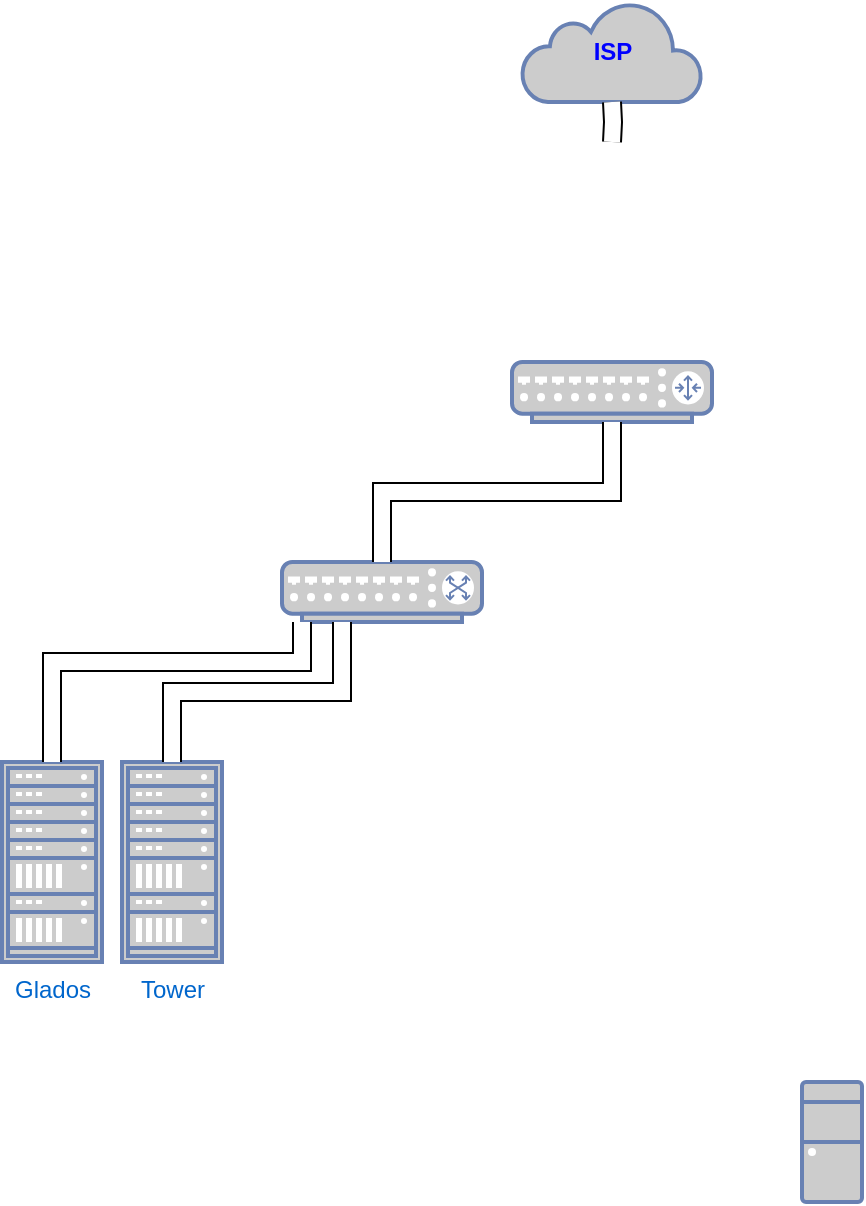 <mxfile version="24.8.4">
  <diagram id="6a731a19-8d31-9384-78a2-239565b7b9f0" name="Page-1">
    <mxGraphModel dx="1232" dy="1105" grid="1" gridSize="10" guides="1" tooltips="1" connect="1" arrows="1" fold="1" page="1" pageScale="1" pageWidth="827" pageHeight="1169" background="none" math="0" shadow="0">
      <root>
        <mxCell id="0" />
        <mxCell id="1" parent="0" />
        <mxCell id="omj4Aqj8LQofVTS_fiEM-2257" value="&lt;b style=&quot;&quot;&gt;&lt;font color=&quot;#0000ff&quot;&gt;ISP&lt;/font&gt;&lt;/b&gt;" style="html=1;outlineConnect=0;fillColor=#CCCCCC;strokeColor=#6881B3;gradientColor=none;gradientDirection=north;strokeWidth=2;shape=mxgraph.networks.cloud;fontColor=#ffffff;" vertex="1" parent="1">
          <mxGeometry x="300" y="130" width="90" height="50" as="geometry" />
        </mxCell>
        <mxCell id="omj4Aqj8LQofVTS_fiEM-2259" value="" style="shape=filledEdge;curved=0;rounded=0;fixDash=1;endArrow=none;strokeWidth=10;fillColor=#ffffff;edgeStyle=orthogonalEdgeStyle;html=1;entryX=0.5;entryY=1;entryDx=0;entryDy=0;entryPerimeter=0;exitX=0.5;exitY=0;exitDx=0;exitDy=0;exitPerimeter=0;" edge="1" parent="1" target="omj4Aqj8LQofVTS_fiEM-2257">
          <mxGeometry width="60" height="40" relative="1" as="geometry">
            <mxPoint x="345" y="200" as="sourcePoint" />
            <mxPoint x="660" y="540" as="targetPoint" />
          </mxGeometry>
        </mxCell>
        <mxCell id="omj4Aqj8LQofVTS_fiEM-2260" value="" style="fontColor=#0066CC;verticalAlign=top;verticalLabelPosition=bottom;labelPosition=center;align=center;html=1;outlineConnect=0;fillColor=#CCCCCC;strokeColor=#6881B3;gradientColor=none;gradientDirection=north;strokeWidth=2;shape=mxgraph.networks.router;" vertex="1" parent="1">
          <mxGeometry x="295" y="310" width="100" height="30" as="geometry" />
        </mxCell>
        <mxCell id="omj4Aqj8LQofVTS_fiEM-2261" value="" style="fontColor=#0066CC;verticalAlign=top;verticalLabelPosition=bottom;labelPosition=center;align=center;html=1;outlineConnect=0;fillColor=#CCCCCC;strokeColor=#6881B3;gradientColor=none;gradientDirection=north;strokeWidth=2;shape=mxgraph.networks.switch;points=[[0,0.5,0,0,0],[0.05,0.05,0,0,0],[0.1,1,0,0,0],[0.3,1,0,0,0],[0.5,0,0,0,0],[0.5,1,0,0,0],[0.7,1,0,0,0],[0.9,1,0,0,0],[0.95,0.05,0,0,0],[1,0.5,0,0,0]];" vertex="1" parent="1">
          <mxGeometry x="180" y="410" width="100" height="30" as="geometry" />
        </mxCell>
        <mxCell id="omj4Aqj8LQofVTS_fiEM-2262" value="" style="shape=filledEdge;curved=0;rounded=0;fixDash=1;endArrow=none;strokeWidth=10;fillColor=#ffffff;edgeStyle=orthogonalEdgeStyle;html=1;entryX=0.5;entryY=1;entryDx=0;entryDy=0;entryPerimeter=0;exitX=0.5;exitY=0;exitDx=0;exitDy=0;exitPerimeter=0;" edge="1" parent="1" source="omj4Aqj8LQofVTS_fiEM-2261" target="omj4Aqj8LQofVTS_fiEM-2260">
          <mxGeometry width="60" height="40" relative="1" as="geometry">
            <mxPoint x="600" y="580" as="sourcePoint" />
            <mxPoint x="660" y="540" as="targetPoint" />
          </mxGeometry>
        </mxCell>
        <mxCell id="omj4Aqj8LQofVTS_fiEM-2263" value="" style="fontColor=#0066CC;verticalAlign=top;verticalLabelPosition=bottom;labelPosition=center;align=center;html=1;outlineConnect=0;fillColor=#CCCCCC;strokeColor=#6881B3;gradientColor=none;gradientDirection=north;strokeWidth=2;shape=mxgraph.networks.desktop_pc;" vertex="1" parent="1">
          <mxGeometry x="440" y="670" width="30" height="60" as="geometry" />
        </mxCell>
        <mxCell id="omj4Aqj8LQofVTS_fiEM-2265" value="Tower" style="fontColor=#0066CC;verticalAlign=top;verticalLabelPosition=bottom;labelPosition=center;align=center;html=1;outlineConnect=0;fillColor=#CCCCCC;strokeColor=#6881B3;gradientColor=none;gradientDirection=north;strokeWidth=2;shape=mxgraph.networks.rack;" vertex="1" parent="1">
          <mxGeometry x="100" y="510" width="50" height="100" as="geometry" />
        </mxCell>
        <mxCell id="omj4Aqj8LQofVTS_fiEM-2266" value="Glados" style="fontColor=#0066CC;verticalAlign=top;verticalLabelPosition=bottom;labelPosition=center;align=center;html=1;outlineConnect=0;fillColor=#CCCCCC;strokeColor=#6881B3;gradientColor=none;gradientDirection=north;strokeWidth=2;shape=mxgraph.networks.rack;" vertex="1" parent="1">
          <mxGeometry x="40" y="510" width="50" height="100" as="geometry" />
        </mxCell>
        <mxCell id="omj4Aqj8LQofVTS_fiEM-2267" value="" style="shape=filledEdge;curved=0;rounded=0;fixDash=1;endArrow=none;strokeWidth=10;fillColor=#ffffff;edgeStyle=orthogonalEdgeStyle;html=1;entryX=0.5;entryY=0;entryDx=0;entryDy=0;entryPerimeter=0;exitX=0.1;exitY=1;exitDx=0;exitDy=0;exitPerimeter=0;" edge="1" parent="1" source="omj4Aqj8LQofVTS_fiEM-2261" target="omj4Aqj8LQofVTS_fiEM-2266">
          <mxGeometry width="60" height="40" relative="1" as="geometry">
            <mxPoint x="600" y="580" as="sourcePoint" />
            <mxPoint x="660" y="540" as="targetPoint" />
            <Array as="points">
              <mxPoint x="190" y="460" />
              <mxPoint x="65" y="460" />
            </Array>
          </mxGeometry>
        </mxCell>
        <mxCell id="omj4Aqj8LQofVTS_fiEM-2268" value="" style="shape=filledEdge;curved=0;rounded=0;fixDash=1;endArrow=none;strokeWidth=10;fillColor=#ffffff;edgeStyle=orthogonalEdgeStyle;html=1;entryX=0.3;entryY=1;entryDx=0;entryDy=0;entryPerimeter=0;exitX=0.5;exitY=0;exitDx=0;exitDy=0;exitPerimeter=0;" edge="1" parent="1" source="omj4Aqj8LQofVTS_fiEM-2265" target="omj4Aqj8LQofVTS_fiEM-2261">
          <mxGeometry width="60" height="40" relative="1" as="geometry">
            <mxPoint x="600" y="580" as="sourcePoint" />
            <mxPoint x="660" y="540" as="targetPoint" />
          </mxGeometry>
        </mxCell>
      </root>
    </mxGraphModel>
  </diagram>
</mxfile>
